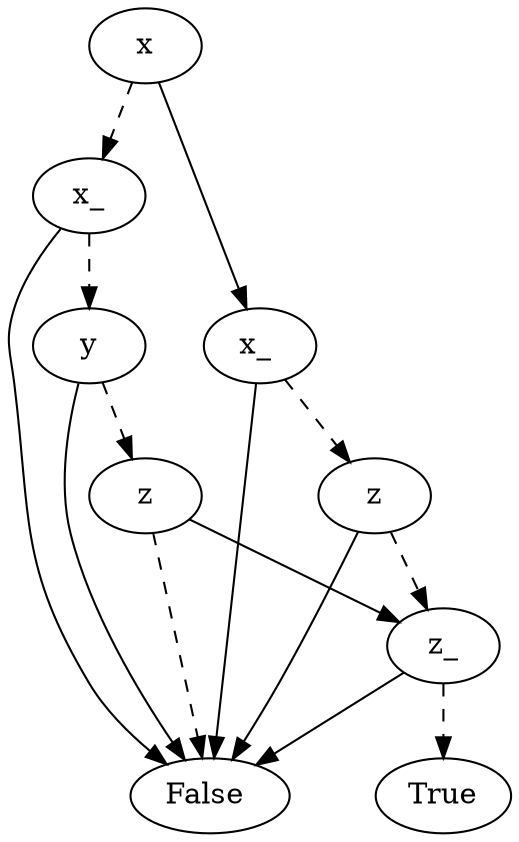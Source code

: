 digraph{    graph [margin=0];2698184905488[label=x]2698184905808[label="x_"]
2698184905488 -> 2698184905808  [style=dashed]
2698184906128[label="y"]
2698184905808 -> 2698184906128  [style=dashed]
2698184906448[label="z"]
2698184906128 -> 2698184906448  [style=dashed]
2698184904368[label="False"]
2698184906448 -> 2698184904368 [style=dashed]
2698184906928[label="z_ "]
2698184906448 -> 2698184906928 
2698184905008[label="True"]
2698184906928 -> 2698184905008 [style=dashed]
2698184904368[label="False "]
2698184906928 -> 2698184904368
2698184904368[label="False "]
2698184906128 -> 2698184904368
2698184904368[label="False "]
2698184905808 -> 2698184904368
2698184905968[label="x_ "]
2698184905488 -> 2698184905968 
2698184907408[label="z"]
2698184905968 -> 2698184907408  [style=dashed]
2698184906928[label="z_"]
2698184907408 -> 2698184906928  [style=dashed]
2698184904368[label="False "]
2698184907408 -> 2698184904368
2698184904368[label="False "]
2698184905968 -> 2698184904368
}